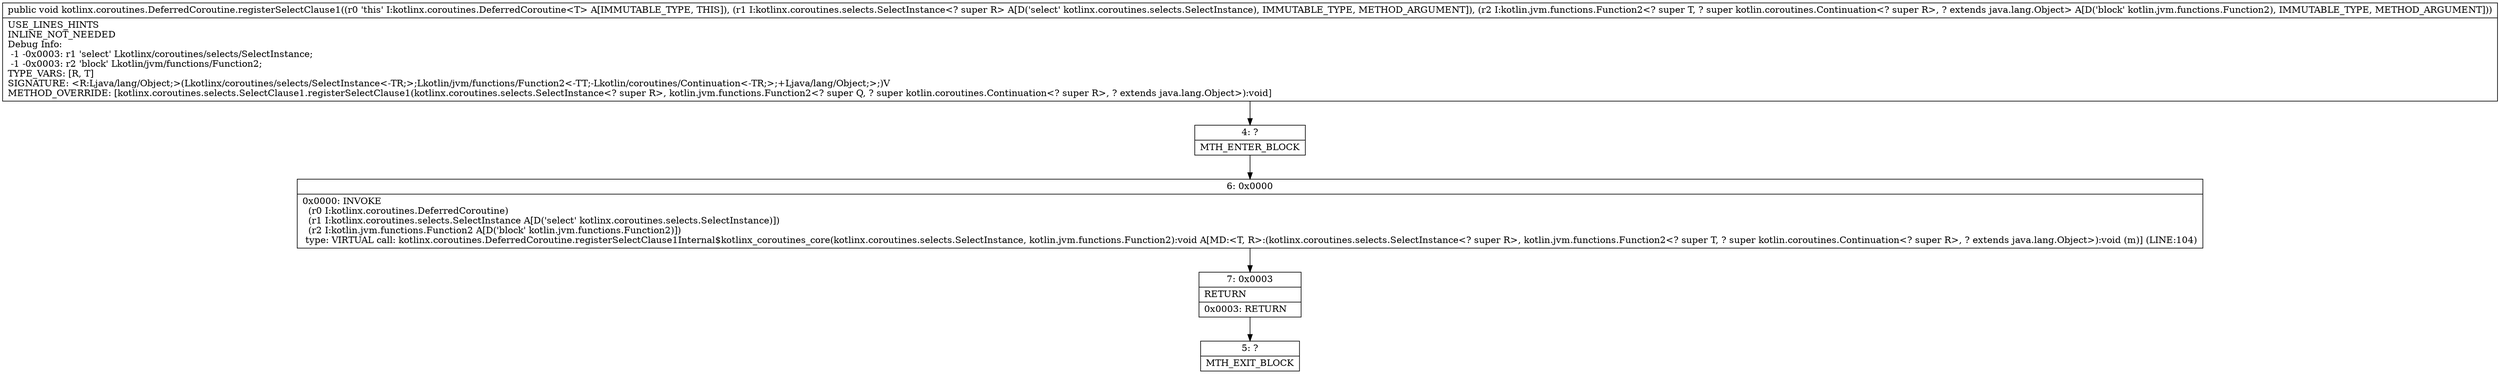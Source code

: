 digraph "CFG forkotlinx.coroutines.DeferredCoroutine.registerSelectClause1(Lkotlinx\/coroutines\/selects\/SelectInstance;Lkotlin\/jvm\/functions\/Function2;)V" {
Node_4 [shape=record,label="{4\:\ ?|MTH_ENTER_BLOCK\l}"];
Node_6 [shape=record,label="{6\:\ 0x0000|0x0000: INVOKE  \l  (r0 I:kotlinx.coroutines.DeferredCoroutine)\l  (r1 I:kotlinx.coroutines.selects.SelectInstance A[D('select' kotlinx.coroutines.selects.SelectInstance)])\l  (r2 I:kotlin.jvm.functions.Function2 A[D('block' kotlin.jvm.functions.Function2)])\l type: VIRTUAL call: kotlinx.coroutines.DeferredCoroutine.registerSelectClause1Internal$kotlinx_coroutines_core(kotlinx.coroutines.selects.SelectInstance, kotlin.jvm.functions.Function2):void A[MD:\<T, R\>:(kotlinx.coroutines.selects.SelectInstance\<? super R\>, kotlin.jvm.functions.Function2\<? super T, ? super kotlin.coroutines.Continuation\<? super R\>, ? extends java.lang.Object\>):void (m)] (LINE:104)\l}"];
Node_7 [shape=record,label="{7\:\ 0x0003|RETURN\l|0x0003: RETURN   \l}"];
Node_5 [shape=record,label="{5\:\ ?|MTH_EXIT_BLOCK\l}"];
MethodNode[shape=record,label="{public void kotlinx.coroutines.DeferredCoroutine.registerSelectClause1((r0 'this' I:kotlinx.coroutines.DeferredCoroutine\<T\> A[IMMUTABLE_TYPE, THIS]), (r1 I:kotlinx.coroutines.selects.SelectInstance\<? super R\> A[D('select' kotlinx.coroutines.selects.SelectInstance), IMMUTABLE_TYPE, METHOD_ARGUMENT]), (r2 I:kotlin.jvm.functions.Function2\<? super T, ? super kotlin.coroutines.Continuation\<? super R\>, ? extends java.lang.Object\> A[D('block' kotlin.jvm.functions.Function2), IMMUTABLE_TYPE, METHOD_ARGUMENT]))  | USE_LINES_HINTS\lINLINE_NOT_NEEDED\lDebug Info:\l  \-1 \-0x0003: r1 'select' Lkotlinx\/coroutines\/selects\/SelectInstance;\l  \-1 \-0x0003: r2 'block' Lkotlin\/jvm\/functions\/Function2;\lTYPE_VARS: [R, T]\lSIGNATURE: \<R:Ljava\/lang\/Object;\>(Lkotlinx\/coroutines\/selects\/SelectInstance\<\-TR;\>;Lkotlin\/jvm\/functions\/Function2\<\-TT;\-Lkotlin\/coroutines\/Continuation\<\-TR;\>;+Ljava\/lang\/Object;\>;)V\lMETHOD_OVERRIDE: [kotlinx.coroutines.selects.SelectClause1.registerSelectClause1(kotlinx.coroutines.selects.SelectInstance\<? super R\>, kotlin.jvm.functions.Function2\<? super Q, ? super kotlin.coroutines.Continuation\<? super R\>, ? extends java.lang.Object\>):void]\l}"];
MethodNode -> Node_4;Node_4 -> Node_6;
Node_6 -> Node_7;
Node_7 -> Node_5;
}

